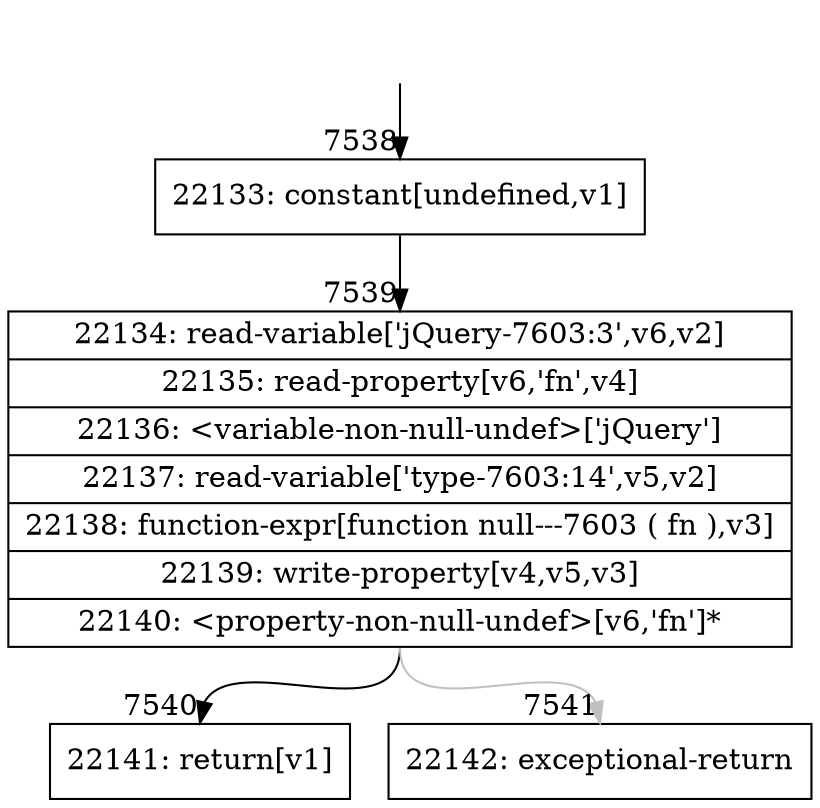 digraph {
rankdir="TD"
BB_entry476[shape=none,label=""];
BB_entry476 -> BB7538 [tailport=s, headport=n, headlabel="    7538"]
BB7538 [shape=record label="{22133: constant[undefined,v1]}" ] 
BB7538 -> BB7539 [tailport=s, headport=n, headlabel="      7539"]
BB7539 [shape=record label="{22134: read-variable['jQuery-7603:3',v6,v2]|22135: read-property[v6,'fn',v4]|22136: \<variable-non-null-undef\>['jQuery']|22137: read-variable['type-7603:14',v5,v2]|22138: function-expr[function null---7603 ( fn ),v3]|22139: write-property[v4,v5,v3]|22140: \<property-non-null-undef\>[v6,'fn']*}" ] 
BB7539 -> BB7540 [tailport=s, headport=n, headlabel="      7540"]
BB7539 -> BB7541 [tailport=s, headport=n, color=gray, headlabel="      7541"]
BB7540 [shape=record label="{22141: return[v1]}" ] 
BB7541 [shape=record label="{22142: exceptional-return}" ] 
}
